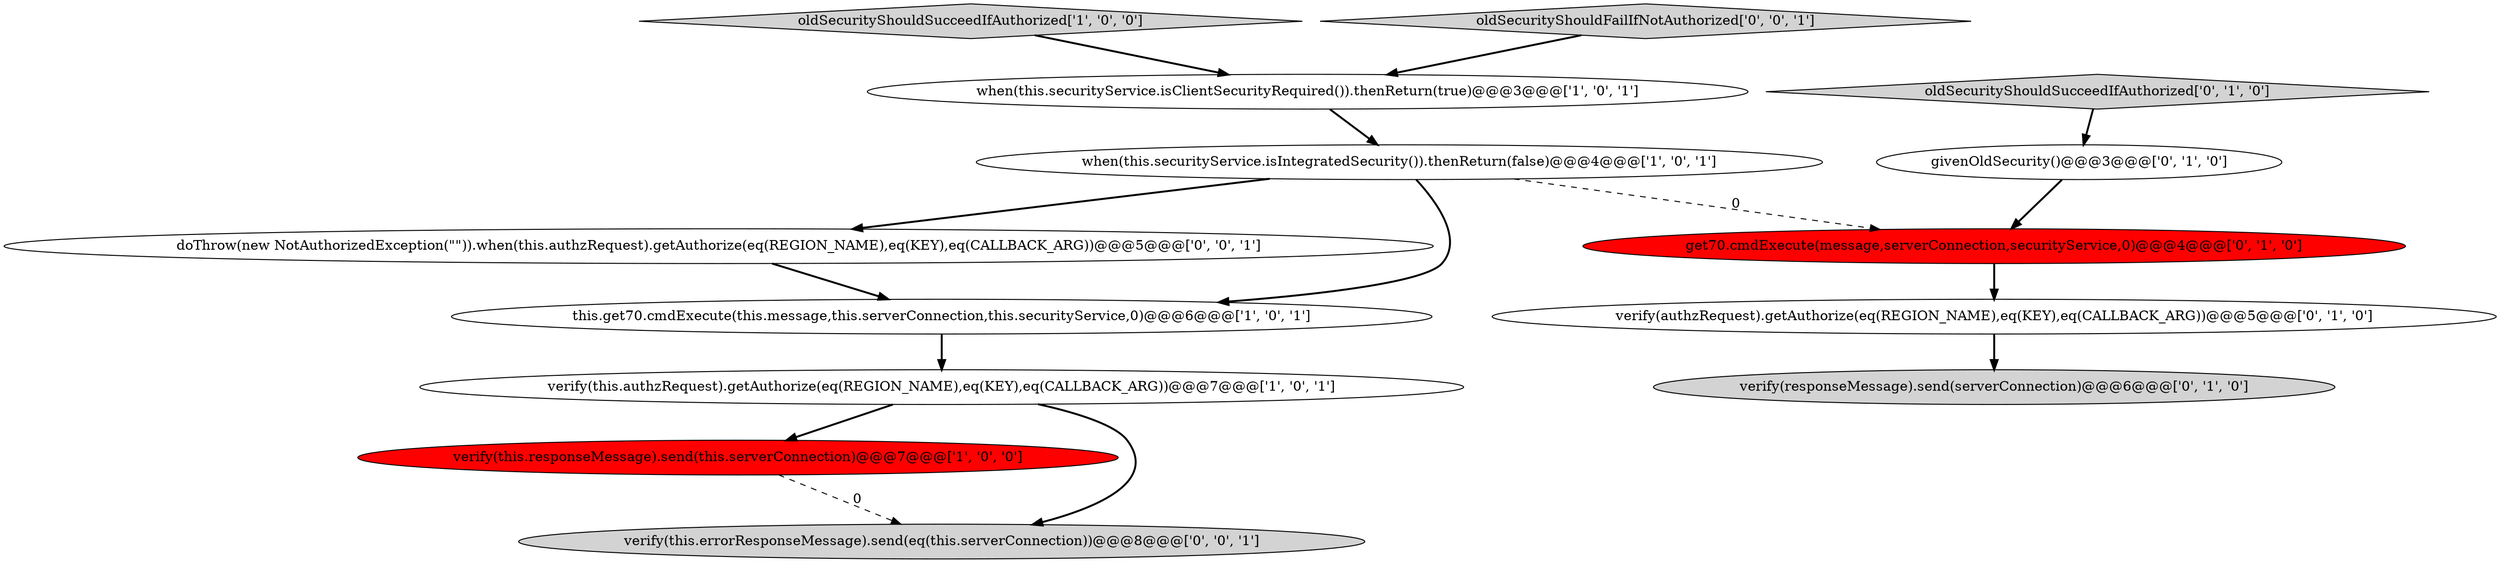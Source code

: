 digraph {
0 [style = filled, label = "oldSecurityShouldSucceedIfAuthorized['1', '0', '0']", fillcolor = lightgray, shape = diamond image = "AAA0AAABBB1BBB"];
6 [style = filled, label = "verify(authzRequest).getAuthorize(eq(REGION_NAME),eq(KEY),eq(CALLBACK_ARG))@@@5@@@['0', '1', '0']", fillcolor = white, shape = ellipse image = "AAA0AAABBB2BBB"];
7 [style = filled, label = "givenOldSecurity()@@@3@@@['0', '1', '0']", fillcolor = white, shape = ellipse image = "AAA0AAABBB2BBB"];
5 [style = filled, label = "verify(this.responseMessage).send(this.serverConnection)@@@7@@@['1', '0', '0']", fillcolor = red, shape = ellipse image = "AAA1AAABBB1BBB"];
3 [style = filled, label = "when(this.securityService.isClientSecurityRequired()).thenReturn(true)@@@3@@@['1', '0', '1']", fillcolor = white, shape = ellipse image = "AAA0AAABBB1BBB"];
2 [style = filled, label = "verify(this.authzRequest).getAuthorize(eq(REGION_NAME),eq(KEY),eq(CALLBACK_ARG))@@@7@@@['1', '0', '1']", fillcolor = white, shape = ellipse image = "AAA0AAABBB1BBB"];
12 [style = filled, label = "oldSecurityShouldFailIfNotAuthorized['0', '0', '1']", fillcolor = lightgray, shape = diamond image = "AAA0AAABBB3BBB"];
9 [style = filled, label = "get70.cmdExecute(message,serverConnection,securityService,0)@@@4@@@['0', '1', '0']", fillcolor = red, shape = ellipse image = "AAA1AAABBB2BBB"];
11 [style = filled, label = "verify(this.errorResponseMessage).send(eq(this.serverConnection))@@@8@@@['0', '0', '1']", fillcolor = lightgray, shape = ellipse image = "AAA0AAABBB3BBB"];
10 [style = filled, label = "oldSecurityShouldSucceedIfAuthorized['0', '1', '0']", fillcolor = lightgray, shape = diamond image = "AAA0AAABBB2BBB"];
4 [style = filled, label = "when(this.securityService.isIntegratedSecurity()).thenReturn(false)@@@4@@@['1', '0', '1']", fillcolor = white, shape = ellipse image = "AAA0AAABBB1BBB"];
8 [style = filled, label = "verify(responseMessage).send(serverConnection)@@@6@@@['0', '1', '0']", fillcolor = lightgray, shape = ellipse image = "AAA0AAABBB2BBB"];
13 [style = filled, label = "doThrow(new NotAuthorizedException(\"\")).when(this.authzRequest).getAuthorize(eq(REGION_NAME),eq(KEY),eq(CALLBACK_ARG))@@@5@@@['0', '0', '1']", fillcolor = white, shape = ellipse image = "AAA0AAABBB3BBB"];
1 [style = filled, label = "this.get70.cmdExecute(this.message,this.serverConnection,this.securityService,0)@@@6@@@['1', '0', '1']", fillcolor = white, shape = ellipse image = "AAA0AAABBB1BBB"];
0->3 [style = bold, label=""];
7->9 [style = bold, label=""];
4->9 [style = dashed, label="0"];
4->13 [style = bold, label=""];
1->2 [style = bold, label=""];
4->1 [style = bold, label=""];
12->3 [style = bold, label=""];
5->11 [style = dashed, label="0"];
3->4 [style = bold, label=""];
10->7 [style = bold, label=""];
2->11 [style = bold, label=""];
13->1 [style = bold, label=""];
6->8 [style = bold, label=""];
9->6 [style = bold, label=""];
2->5 [style = bold, label=""];
}
